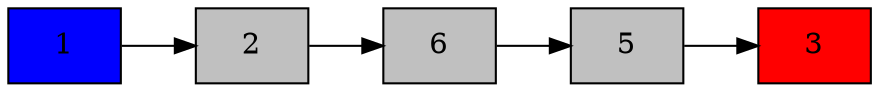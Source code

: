 digraph grafico{
node [style = "filled" shape = "box"]
rankdir = "LR"
"<clases.nodo.Nodo object at 0x7fb0f6a14f40>" [label = "1" fillcolor = "blue"]
"<clases.nodo.Nodo object at 0x7fb0f6a14f40>" -> "<clases.nodo.Nodo object at 0x7fb0f6a14f70>"
"<clases.nodo.Nodo object at 0x7fb0f6a14f70>" [label = "2" fillcolor = "gray"]
"<clases.nodo.Nodo object at 0x7fb0f6a14f70>" -> "<clases.nodo.Nodo object at 0x7fb0f6a14ee0>"
"<clases.nodo.Nodo object at 0x7fb0f6a14ee0>" [label = "6" fillcolor = "gray"]
"<clases.nodo.Nodo object at 0x7fb0f6a14ee0>" -> "<clases.nodo.Nodo object at 0x7fb0f6a14eb0>"
"<clases.nodo.Nodo object at 0x7fb0f6a14eb0>" [label = "5" fillcolor = "gray"]
"<clases.nodo.Nodo object at 0x7fb0f6a14eb0>" -> "<clases.nodo.Nodo object at 0x7fb0f6a140d0>"
"<clases.nodo.Nodo object at 0x7fb0f6a140d0>" [label = "3" fillcolor = "red"]
}